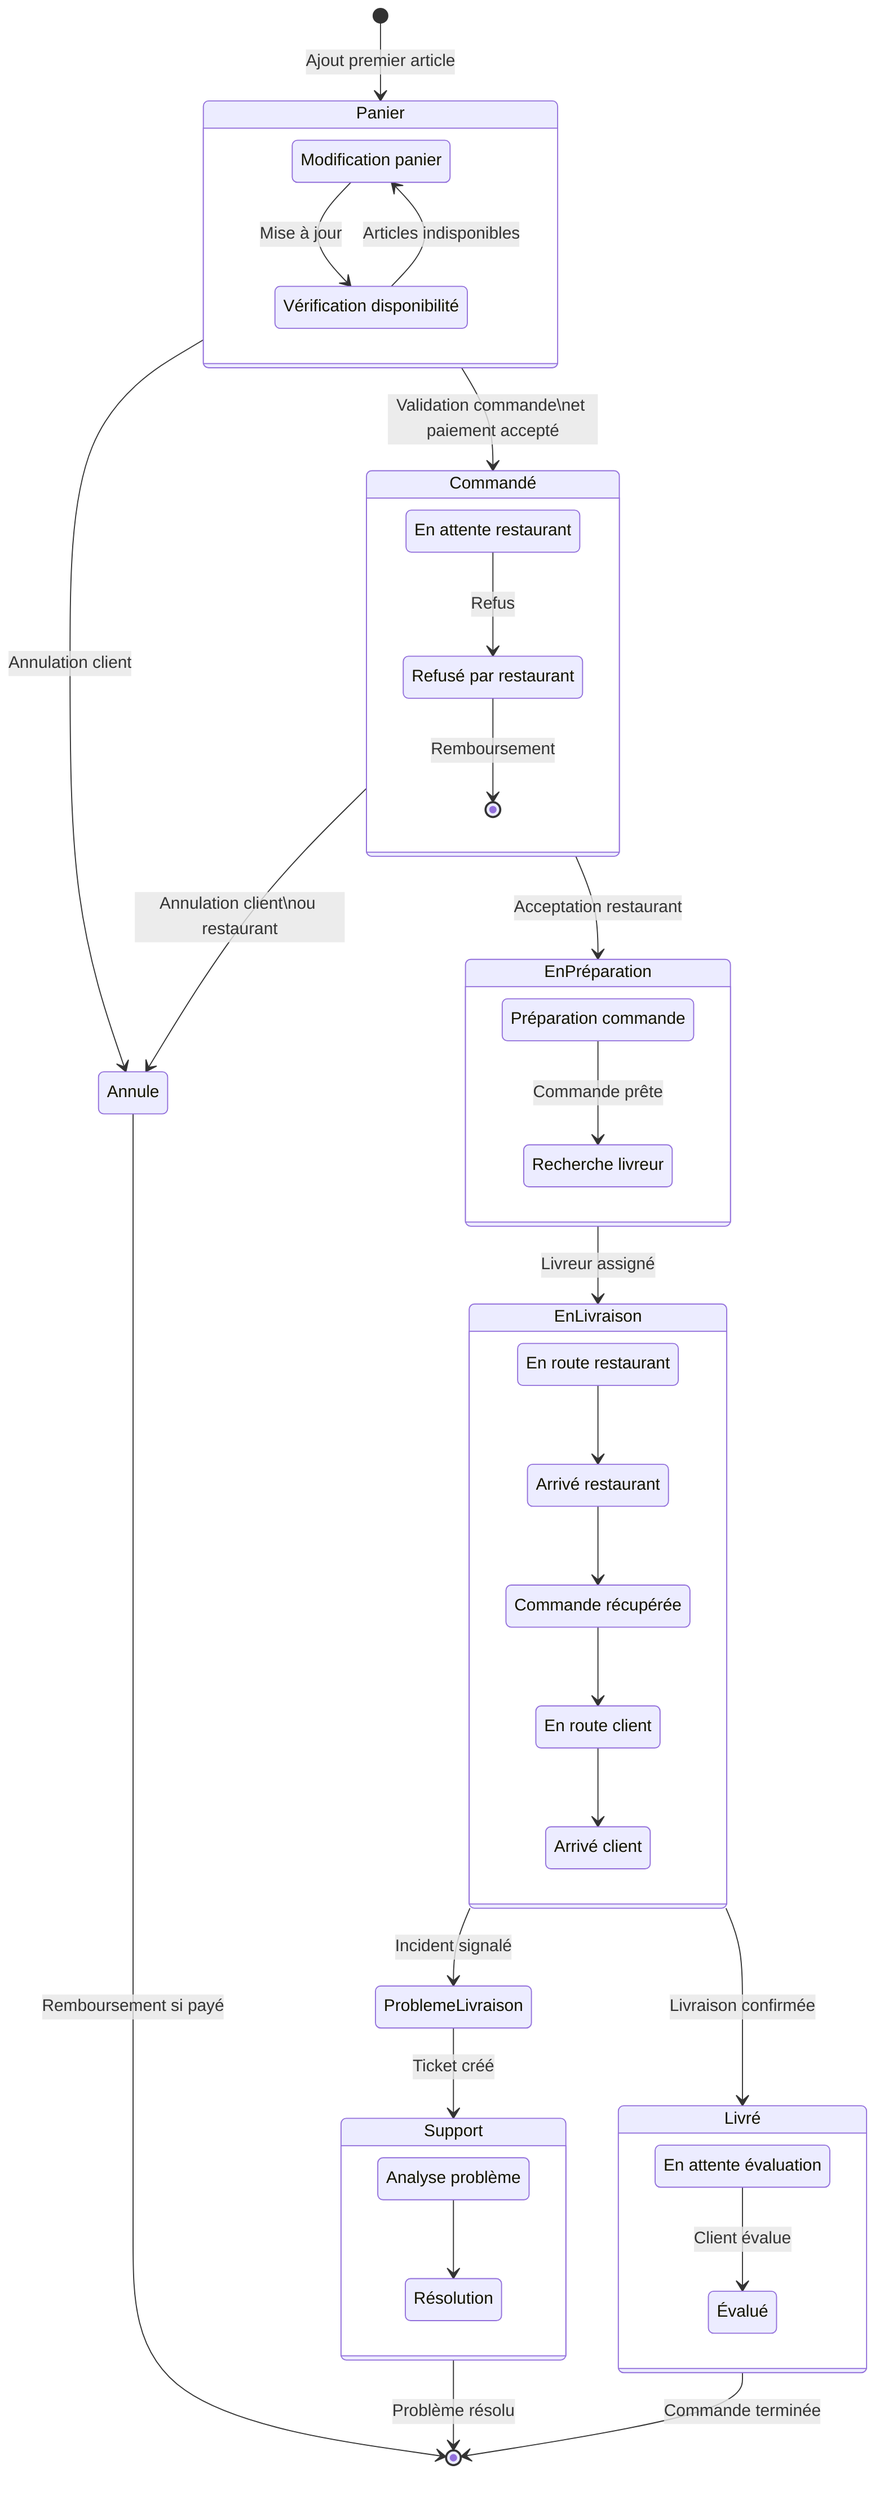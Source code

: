 stateDiagram-v2
    [*] --> Panier: Ajout premier article

    state Panier {
        ModifPanier: Modification panier
        VerifDispo: Vérification disponibilité
        ModifPanier --> VerifDispo: Mise à jour
        VerifDispo --> ModifPanier: Articles indisponibles
    }

    Panier --> Commandé: Validation commande\net paiement accepté

    state Commandé {
        AttenteResto: En attente restaurant
        Refuse: Refusé par restaurant
        AttenteResto --> Refuse: Refus
        Refuse --> [*]: Remboursement
    }

    Commandé --> EnPréparation: Acceptation restaurant

    state EnPréparation {
        Preparation: Préparation commande
        RechercheLivreur: Recherche livreur
        Preparation --> RechercheLivreur: Commande prête
    }

    EnPréparation --> EnLivraison: Livreur assigné

    state EnLivraison {
        RouteResto: En route restaurant
        ArriveResto: Arrivé restaurant
        Recuperee: Commande récupérée
        RouteClient: En route client
        ArriveClient: Arrivé client

        RouteResto --> ArriveResto
        ArriveResto --> Recuperee
        Recuperee --> RouteClient
        RouteClient --> ArriveClient
    }

    EnLivraison --> Livré: Livraison confirmée
    EnLivraison --> ProblemeLivraison: Incident signalé

    state Livré {
        AttenteEval: En attente évaluation
        Evalue: Évalué
        AttenteEval --> Evalue: Client évalue
    }

    state Support {
        AnalyseProbleme: Analyse problème
        Resolution: Résolution
        AnalyseProbleme --> Resolution
    }

    ProblemeLivraison --> Support: Ticket créé
    Support --> [*]: Problème résolu
    Livré --> [*]: Commande terminée

    state Annule
    Panier --> Annule: Annulation client
    Commandé --> Annule: Annulation client\nou restaurant
    Annule --> [*]: Remboursement si payé